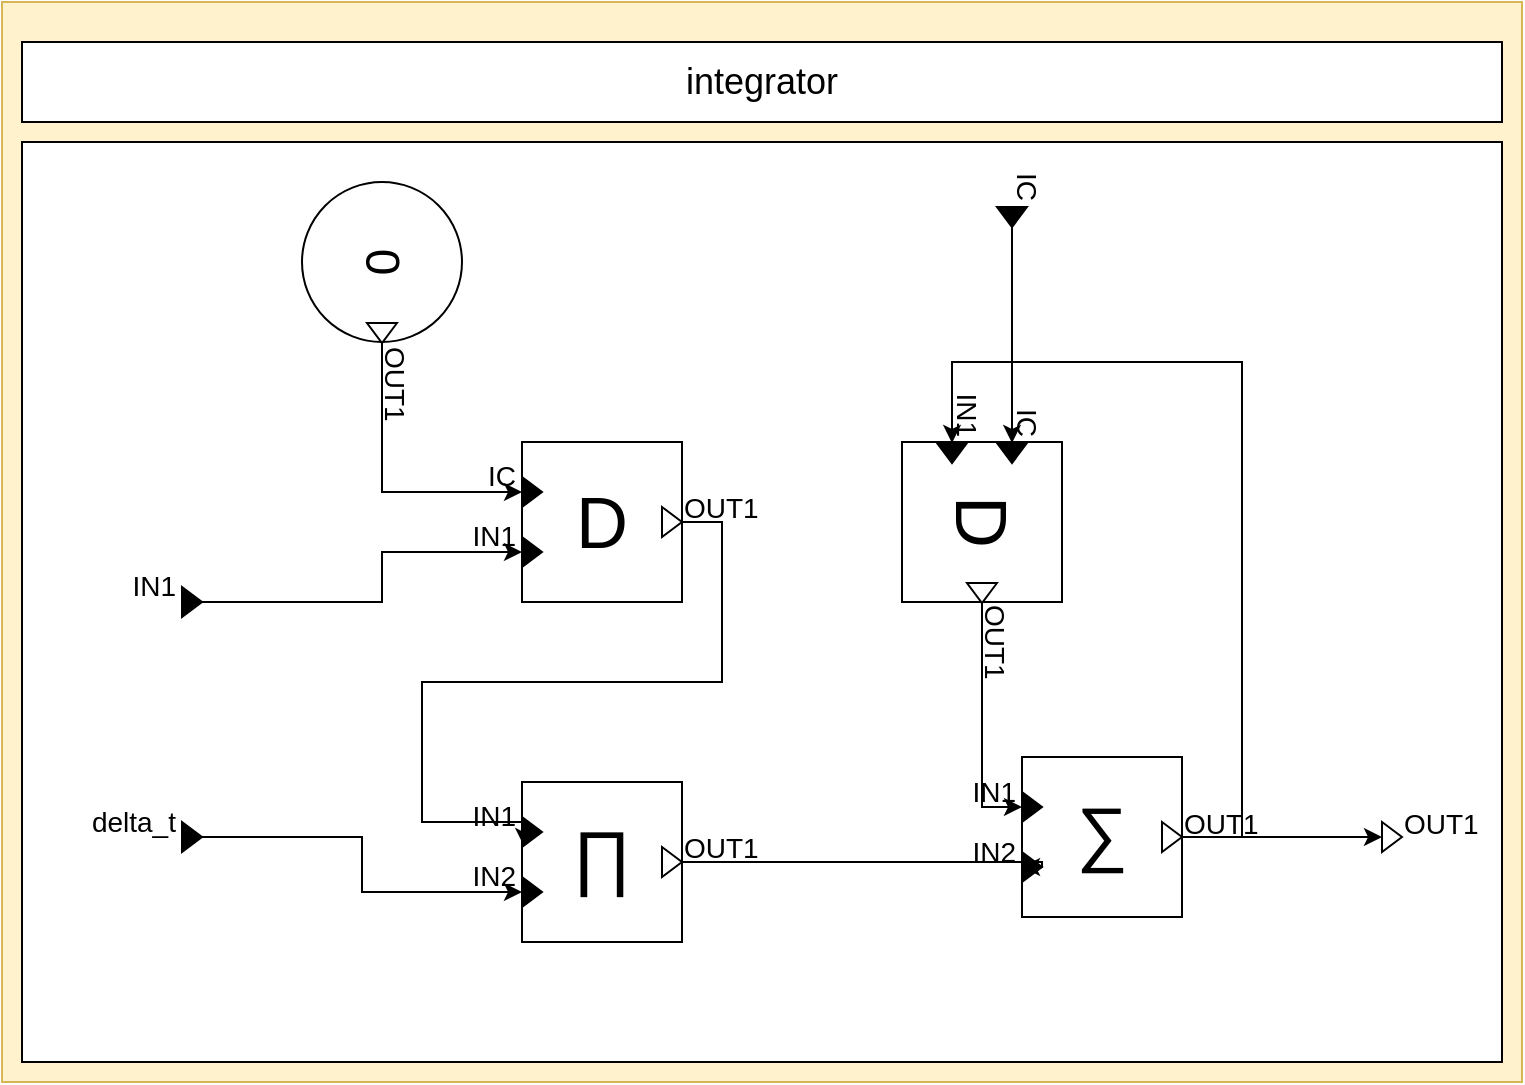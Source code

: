 <mxfile version="15.7.1" type="device"><diagram id="61EZx4Jj7Tb0g3POLb9q" name="Page-1"><mxGraphModel dx="2022" dy="1071" grid="1" gridSize="10" guides="1" tooltips="1" connect="1" arrows="1" fold="1" page="1" pageScale="1" pageWidth="850" pageHeight="1100" math="0" shadow="0"><root><mxCell id="0"/><mxCell id="1" parent="0"/><object label="" placeholders="1" class_name="IntegratorBlock" id="OYKi75jxuzL9cSu3RVWX-1"><mxCell style="rounded=0;whiteSpace=wrap;html=1;fillColor=#fff2cc;strokeColor=#d6b656;container=0;connectable=0;allowArrows=0;treeFolding=0;moveCells=0;treeMoving=0;comic=0;rotatable=0;expand=1;autosize=1;resizeWidth=1;resizeHeight=1;metaEdit=1;" vertex="1" parent="1"><mxGeometry x="40" y="280" width="760" height="540" as="geometry"><mxRectangle x="40" y="400" width="50" height="40" as="alternateBounds"/></mxGeometry></mxCell></object><object label="integrator" placeholders="1" id="OYKi75jxuzL9cSu3RVWX-2"><mxCell style="rounded=0;whiteSpace=wrap;html=1;fillColor=#ffffff;fontSize=18;connectable=0;allowArrows=0;rotatable=0;cloneable=0;deletable=0;" vertex="1" parent="OYKi75jxuzL9cSu3RVWX-1"><mxGeometry x="10" y="20" width="740" height="40" as="geometry"/></mxCell></object><mxCell id="OYKi75jxuzL9cSu3RVWX-3" value="" style="rounded=0;whiteSpace=wrap;html=1;fillColor=#ffffff;connectable=0;allowArrows=0;container=1;collapsible=0;portConstraintRotation=0;rotatable=0;cloneable=0;deletable=0;recursiveResize=0;" vertex="1" parent="OYKi75jxuzL9cSu3RVWX-1"><mxGeometry x="10" y="70" width="740" height="460" as="geometry"><mxRectangle x="10" y="70" width="50" height="40" as="alternateBounds"/></mxGeometry></mxCell><mxCell id="OYKi75jxuzL9cSu3RVWX-32" style="edgeStyle=orthogonalEdgeStyle;rounded=0;orthogonalLoop=1;jettySize=auto;html=1;exitX=1;exitY=0.5;exitDx=0;exitDy=0;entryX=0;entryY=0.5;entryDx=0;entryDy=0;" edge="1" parent="OYKi75jxuzL9cSu3RVWX-3" source="OYKi75jxuzL9cSu3RVWX-6" target="OYKi75jxuzL9cSu3RVWX-18"><mxGeometry relative="1" as="geometry"/></mxCell><object label="%name%" placeholders="1" name="IC" class_name="InputPortBlock" id="OYKi75jxuzL9cSu3RVWX-6"><mxCell style="triangle;fontSize=14;points=[[0,0.5],[1,0.5]];allowArrows=0;verticalAlign=middle;horizontal=1;spacingTop=0;align=right;spacingLeft=0;spacingRight=8;html=1;comic=0;treeFolding=0;treeMoving=0;resizable=0;movableLabel=1;spacing=2;aspect=fixed;fillColor=#000000;metaEdit=1;rotation=90;" vertex="1" parent="OYKi75jxuzL9cSu3RVWX-3"><mxGeometry x="490" y="30" width="10" height="15" as="geometry"><mxPoint x="-4" y="-8" as="offset"/></mxGeometry></mxCell></object><mxCell id="OYKi75jxuzL9cSu3RVWX-29" style="edgeStyle=orthogonalEdgeStyle;rounded=0;orthogonalLoop=1;jettySize=auto;html=1;exitX=1;exitY=0.5;exitDx=0;exitDy=0;entryX=0;entryY=0.5;entryDx=0;entryDy=0;" edge="1" parent="OYKi75jxuzL9cSu3RVWX-3" source="OYKi75jxuzL9cSu3RVWX-5" target="OYKi75jxuzL9cSu3RVWX-27"><mxGeometry relative="1" as="geometry"/></mxCell><object label="%name%" placeholders="1" name="delta_t" class_name="InputPortBlock" id="OYKi75jxuzL9cSu3RVWX-5"><mxCell style="triangle;fontSize=14;points=[[0,0.5],[1,0.5]];allowArrows=0;verticalAlign=middle;horizontal=1;spacingTop=0;align=right;spacingLeft=0;spacingRight=8;html=1;comic=0;treeFolding=0;treeMoving=0;resizable=0;movableLabel=1;spacing=2;aspect=fixed;fillColor=#000000;metaEdit=1;" vertex="1" parent="OYKi75jxuzL9cSu3RVWX-3"><mxGeometry x="80" y="340" width="10" height="15" as="geometry"><mxPoint x="-4" y="-8" as="offset"/></mxGeometry></mxCell></object><mxCell id="OYKi75jxuzL9cSu3RVWX-15" style="edgeStyle=orthogonalEdgeStyle;rounded=0;orthogonalLoop=1;jettySize=auto;html=1;exitX=0;exitY=0.5;exitDx=0;exitDy=0;entryX=0;entryY=0.5;entryDx=0;entryDy=0;" edge="1" parent="OYKi75jxuzL9cSu3RVWX-3" source="OYKi75jxuzL9cSu3RVWX-4" target="OYKi75jxuzL9cSu3RVWX-13"><mxGeometry relative="1" as="geometry"><Array as="points"><mxPoint x="180" y="230"/><mxPoint x="180" y="205"/></Array></mxGeometry></mxCell><object label="%name%" placeholders="1" name="IN1" class_name="InputPortBlock" id="OYKi75jxuzL9cSu3RVWX-4"><mxCell style="triangle;fontSize=14;points=[[0,0.5],[1,0.5]];allowArrows=0;verticalAlign=middle;horizontal=1;spacingTop=0;align=right;spacingLeft=0;spacingRight=8;html=1;comic=0;treeFolding=0;treeMoving=0;resizable=0;movableLabel=1;spacing=2;aspect=fixed;fillColor=#000000;metaEdit=1;" vertex="1" parent="OYKi75jxuzL9cSu3RVWX-3"><mxGeometry x="80" y="222.5" width="10" height="15" as="geometry"><mxPoint x="-4" y="-8" as="offset"/></mxGeometry></mxCell></object><object label="%value%" placeholders="1" value="0" block_name="y0" class_name="ConstantBlock" id="OYKi75jxuzL9cSu3RVWX-8"><mxCell style="ellipse;whiteSpace=wrap;html=1;comic=0;fillColor=#ffffff;fontSize=24;align=center;allowArrows=0;connectable=0;container=1;collapsible=0;recursiveResize=1;direction=west;resizable=0;metaEdit=1;rotation=90;" vertex="1" parent="OYKi75jxuzL9cSu3RVWX-3"><mxGeometry x="140" y="20" width="80" height="80" as="geometry"/></mxCell></object><object label="%name%" placeholders="1" name="OUT1" class_name="OutputPortBlock" id="OYKi75jxuzL9cSu3RVWX-9"><mxCell style="triangle;fillColor=#ffffff;fontSize=14;points=[[1,0.5]];allowArrows=0;verticalAlign=middle;horizontal=1;spacingTop=0;align=left;spacingLeft=4;spacingRight=0;html=1;comic=0;treeFolding=0;treeMoving=0;movable=1;resizable=0;rotatable=1;deletable=1;editable=1;connectable=1;movableLabel=1;spacing=2;aspect=fixed;metaEdit=1;rotation=90;" vertex="1" parent="OYKi75jxuzL9cSu3RVWX-8"><mxGeometry x="35" y="68" width="10" height="15" as="geometry"><mxPoint x="6" y="-7" as="offset"/></mxGeometry></mxCell></object><object label="%symbol%" placeholders="1" symbol="D" class_name="DelayBlock" block_name="delay" id="OYKi75jxuzL9cSu3RVWX-10"><mxCell style="whiteSpace=wrap;html=1;aspect=fixed;comic=0;fillColor=#FFFFFF;fontSize=36;align=center;resizable=0;container=1;collapsible=0;points=[];allowArrows=0;metaEdit=1;connectable=0;" vertex="1" parent="OYKi75jxuzL9cSu3RVWX-3"><mxGeometry x="250" y="150" width="80" height="80" as="geometry"/></mxCell></object><object label="%name%" placeholders="1" name="OUT1" class_name="OutputPortBlock" id="OYKi75jxuzL9cSu3RVWX-11"><mxCell style="triangle;fillColor=#ffffff;fontSize=14;points=[[1,0.5]];allowArrows=0;verticalAlign=middle;horizontal=1;spacingTop=0;align=left;spacingLeft=4;spacingRight=0;html=1;comic=0;treeFolding=0;treeMoving=0;movable=1;resizable=0;rotatable=1;deletable=1;editable=1;connectable=1;movableLabel=1;spacing=2;aspect=fixed;metaEdit=1;" vertex="1" parent="OYKi75jxuzL9cSu3RVWX-10"><mxGeometry x="70" y="32.5" width="10" height="15" as="geometry"><mxPoint x="5" y="-7" as="offset"/></mxGeometry></mxCell></object><object label="%name%" placeholders="1" name="IC" class_name="InputPortBlock" id="OYKi75jxuzL9cSu3RVWX-12"><mxCell style="triangle;fontSize=14;points=[[0,0.5]];allowArrows=0;verticalAlign=middle;horizontal=1;spacingTop=0;align=right;spacingLeft=0;spacingRight=8;html=1;comic=0;treeFolding=0;treeMoving=0;resizable=0;movableLabel=1;spacing=2;aspect=fixed;fillColor=#000000;metaEdit=1;" vertex="1" parent="OYKi75jxuzL9cSu3RVWX-10"><mxGeometry y="17.5" width="10" height="15" as="geometry"><mxPoint x="-4" y="-8" as="offset"/></mxGeometry></mxCell></object><object label="%name%" placeholders="1" name="IN1" class_name="InputPortBlock" id="OYKi75jxuzL9cSu3RVWX-13"><mxCell style="triangle;fontSize=14;points=[[0,0.5]];allowArrows=0;verticalAlign=middle;horizontal=1;spacingTop=0;align=right;spacingLeft=0;spacingRight=8;html=1;comic=0;treeFolding=0;treeMoving=0;resizable=0;movableLabel=1;spacing=2;aspect=fixed;fillColor=#000000;metaEdit=1;" vertex="1" parent="OYKi75jxuzL9cSu3RVWX-10"><mxGeometry y="47.5" width="10" height="15" as="geometry"><mxPoint x="-4" y="-8" as="offset"/></mxGeometry></mxCell></object><mxCell id="OYKi75jxuzL9cSu3RVWX-14" style="edgeStyle=orthogonalEdgeStyle;rounded=0;orthogonalLoop=1;jettySize=auto;html=1;exitX=1;exitY=0.5;exitDx=0;exitDy=0;entryX=0;entryY=0.5;entryDx=0;entryDy=0;" edge="1" parent="OYKi75jxuzL9cSu3RVWX-3" source="OYKi75jxuzL9cSu3RVWX-9" target="OYKi75jxuzL9cSu3RVWX-12"><mxGeometry relative="1" as="geometry"/></mxCell><object label="%symbol%" placeholders="1" symbol="D" class_name="DelayBlock" block_name="delayState" id="OYKi75jxuzL9cSu3RVWX-16"><mxCell style="whiteSpace=wrap;html=1;aspect=fixed;comic=0;fillColor=#FFFFFF;fontSize=36;align=center;resizable=0;container=1;collapsible=0;points=[];allowArrows=0;metaEdit=1;connectable=0;rotation=90;" vertex="1" parent="OYKi75jxuzL9cSu3RVWX-3"><mxGeometry x="440" y="150" width="80" height="80" as="geometry"/></mxCell></object><object label="%name%" placeholders="1" name="OUT1" class_name="OutputPortBlock" id="OYKi75jxuzL9cSu3RVWX-17"><mxCell style="triangle;fillColor=#ffffff;fontSize=14;points=[[1,0.5]];allowArrows=0;verticalAlign=middle;horizontal=1;spacingTop=0;align=left;spacingLeft=4;spacingRight=0;html=1;comic=0;treeFolding=0;treeMoving=0;movable=1;resizable=0;rotatable=1;deletable=1;editable=1;connectable=1;movableLabel=1;spacing=2;aspect=fixed;metaEdit=1;rotation=90;" vertex="1" parent="OYKi75jxuzL9cSu3RVWX-16"><mxGeometry x="35" y="68" width="10" height="15" as="geometry"><mxPoint x="5" y="-7" as="offset"/></mxGeometry></mxCell></object><object label="%name%" placeholders="1" name="IC" class_name="InputPortBlock" id="OYKi75jxuzL9cSu3RVWX-18"><mxCell style="triangle;fontSize=14;points=[[0,0.5]];allowArrows=0;verticalAlign=middle;horizontal=1;spacingTop=0;align=right;spacingLeft=0;spacingRight=8;html=1;comic=0;treeFolding=0;treeMoving=0;resizable=0;movableLabel=1;spacing=2;aspect=fixed;fillColor=#000000;metaEdit=1;rotation=90;" vertex="1" parent="OYKi75jxuzL9cSu3RVWX-16"><mxGeometry x="50" y="-2" width="10" height="15" as="geometry"><mxPoint x="-4" y="-8" as="offset"/></mxGeometry></mxCell></object><object label="%name%" placeholders="1" name="IN1" class_name="InputPortBlock" id="OYKi75jxuzL9cSu3RVWX-19"><mxCell style="triangle;fontSize=14;points=[[0,0.5]];allowArrows=0;verticalAlign=middle;horizontal=1;spacingTop=0;align=right;spacingLeft=0;spacingRight=8;html=1;comic=0;treeFolding=0;treeMoving=0;resizable=0;movableLabel=1;spacing=2;aspect=fixed;fillColor=#000000;metaEdit=1;rotation=90;" vertex="1" parent="OYKi75jxuzL9cSu3RVWX-16"><mxGeometry x="20" y="-2" width="10" height="15" as="geometry"><mxPoint x="-4" y="-8" as="offset"/></mxGeometry></mxCell></object><object label="%symbol%" placeholders="1" symbol="&amp;sum;" class_name="AdderBlock" block_name="sum" id="OYKi75jxuzL9cSu3RVWX-20"><mxCell style="whiteSpace=wrap;html=1;aspect=fixed;comic=0;fillColor=#FFFFFF;fontSize=36;align=center;resizable=0;container=1;collapsible=0;points=[];allowArrows=0;spacingTop=-6;metaEdit=1;connectable=0;" vertex="1" parent="OYKi75jxuzL9cSu3RVWX-3"><mxGeometry x="500" y="307.5" width="80" height="80" as="geometry"/></mxCell></object><object label="%name%" placeholders="1" name="OUT1" class_name="OutputPortBlock" id="OYKi75jxuzL9cSu3RVWX-21"><mxCell style="triangle;fillColor=#ffffff;fontSize=14;points=[[1,0.5]];allowArrows=0;verticalAlign=middle;horizontal=1;spacingTop=0;align=left;spacingLeft=4;spacingRight=0;html=1;comic=0;treeFolding=0;treeMoving=0;movable=1;resizable=0;rotatable=1;deletable=1;editable=1;connectable=1;movableLabel=1;spacing=2;aspect=fixed;metaEdit=1;" vertex="1" parent="OYKi75jxuzL9cSu3RVWX-20"><mxGeometry x="70" y="32.5" width="10" height="15" as="geometry"><mxPoint x="5" y="-7" as="offset"/></mxGeometry></mxCell></object><object label="%name%" placeholders="1" name="IN1" class_name="InputPortBlock" id="OYKi75jxuzL9cSu3RVWX-22"><mxCell style="triangle;fontSize=14;points=[[0,0.5]];allowArrows=0;verticalAlign=middle;horizontal=1;spacingTop=0;align=right;spacingLeft=0;spacingRight=8;html=1;comic=0;treeFolding=0;treeMoving=0;resizable=0;movableLabel=1;spacing=2;aspect=fixed;fillColor=#000000;metaEdit=1;" vertex="1" parent="OYKi75jxuzL9cSu3RVWX-20"><mxGeometry y="17.5" width="10" height="15" as="geometry"><mxPoint x="-4" y="-8" as="offset"/></mxGeometry></mxCell></object><object label="%name%" placeholders="1" name="IN2" class_name="InputPortBlock" id="OYKi75jxuzL9cSu3RVWX-23"><mxCell style="triangle;fontSize=14;points=[[0,0.5]];allowArrows=0;verticalAlign=middle;horizontal=1;spacingTop=0;align=right;spacingLeft=0;spacingRight=8;html=1;comic=0;treeFolding=0;treeMoving=0;resizable=0;movableLabel=1;spacing=2;aspect=fixed;fillColor=#000000;metaEdit=1;" vertex="1" parent="OYKi75jxuzL9cSu3RVWX-20"><mxGeometry y="47.5" width="10" height="15" as="geometry"><mxPoint x="-4" y="-8" as="offset"/></mxGeometry></mxCell></object><object label="%symbol%" placeholders="1" symbol="&amp;prod;" class_name="ProductBlock" block_name="multiply" id="OYKi75jxuzL9cSu3RVWX-24"><mxCell style="whiteSpace=wrap;html=1;aspect=fixed;comic=0;fillColor=#FFFFFF;fontSize=36;align=center;resizable=0;container=1;collapsible=0;points=[];allowArrows=0;spacingTop=-6;metaEdit=1;connectable=0;" vertex="1" parent="OYKi75jxuzL9cSu3RVWX-3"><mxGeometry x="250" y="320" width="80" height="80" as="geometry"/></mxCell></object><object label="%name%" placeholders="1" name="OUT1" class_name="OutputPortBlock" id="OYKi75jxuzL9cSu3RVWX-25"><mxCell style="triangle;fillColor=#ffffff;fontSize=14;points=[[1,0.5]];allowArrows=0;verticalAlign=middle;horizontal=1;spacingTop=0;align=left;spacingLeft=4;spacingRight=0;html=1;comic=0;treeFolding=0;treeMoving=0;movable=1;resizable=0;rotatable=1;deletable=1;editable=1;connectable=1;movableLabel=1;spacing=2;aspect=fixed;metaEdit=1;" vertex="1" parent="OYKi75jxuzL9cSu3RVWX-24"><mxGeometry x="70" y="32.5" width="10" height="15" as="geometry"><mxPoint x="5" y="-7" as="offset"/></mxGeometry></mxCell></object><object label="%name%" placeholders="1" name="IN1" class_name="InputPortBlock" id="OYKi75jxuzL9cSu3RVWX-26"><mxCell style="triangle;fontSize=14;points=[[0,0.5]];allowArrows=0;verticalAlign=middle;horizontal=1;spacingTop=0;align=right;spacingLeft=0;spacingRight=8;html=1;comic=0;treeFolding=0;treeMoving=0;resizable=0;movableLabel=1;spacing=2;aspect=fixed;fillColor=#000000;metaEdit=1;" vertex="1" parent="OYKi75jxuzL9cSu3RVWX-24"><mxGeometry y="17.5" width="10" height="15" as="geometry"><mxPoint x="-4" y="-8" as="offset"/></mxGeometry></mxCell></object><object label="%name%" placeholders="1" name="IN2" class_name="InputPortBlock" id="OYKi75jxuzL9cSu3RVWX-27"><mxCell style="triangle;fontSize=14;points=[[0,0.5]];allowArrows=0;verticalAlign=middle;horizontal=1;spacingTop=0;align=right;spacingLeft=0;spacingRight=8;html=1;comic=0;treeFolding=0;treeMoving=0;resizable=0;movableLabel=1;spacing=2;aspect=fixed;fillColor=#000000;metaEdit=1;" vertex="1" parent="OYKi75jxuzL9cSu3RVWX-24"><mxGeometry y="47.5" width="10" height="15" as="geometry"><mxPoint x="-4" y="-8" as="offset"/></mxGeometry></mxCell></object><mxCell id="OYKi75jxuzL9cSu3RVWX-28" style="edgeStyle=orthogonalEdgeStyle;rounded=0;orthogonalLoop=1;jettySize=auto;html=1;exitX=1;exitY=0.5;exitDx=0;exitDy=0;entryX=0;entryY=0.5;entryDx=0;entryDy=0;" edge="1" parent="OYKi75jxuzL9cSu3RVWX-3" source="OYKi75jxuzL9cSu3RVWX-25" target="OYKi75jxuzL9cSu3RVWX-23"><mxGeometry relative="1" as="geometry"><mxPoint x="430" y="370" as="targetPoint"/><Array as="points"><mxPoint x="510" y="360"/></Array></mxGeometry></mxCell><mxCell id="OYKi75jxuzL9cSu3RVWX-30" style="edgeStyle=orthogonalEdgeStyle;rounded=0;orthogonalLoop=1;jettySize=auto;html=1;exitX=1;exitY=0.5;exitDx=0;exitDy=0;entryX=0.1;entryY=0.967;entryDx=0;entryDy=0;entryPerimeter=0;" edge="1" parent="OYKi75jxuzL9cSu3RVWX-3" source="OYKi75jxuzL9cSu3RVWX-11" target="OYKi75jxuzL9cSu3RVWX-26"><mxGeometry relative="1" as="geometry"><mxPoint x="350" y="280" as="targetPoint"/><Array as="points"><mxPoint x="350" y="190"/><mxPoint x="350" y="270"/><mxPoint x="200" y="270"/><mxPoint x="200" y="340"/></Array></mxGeometry></mxCell><mxCell id="OYKi75jxuzL9cSu3RVWX-31" style="edgeStyle=orthogonalEdgeStyle;rounded=0;orthogonalLoop=1;jettySize=auto;html=1;exitX=1;exitY=0.5;exitDx=0;exitDy=0;entryX=0;entryY=0.5;entryDx=0;entryDy=0;" edge="1" parent="OYKi75jxuzL9cSu3RVWX-3" source="OYKi75jxuzL9cSu3RVWX-17" target="OYKi75jxuzL9cSu3RVWX-22"><mxGeometry relative="1" as="geometry"><mxPoint x="460" y="330" as="targetPoint"/><Array as="points"><mxPoint x="480" y="333"/></Array></mxGeometry></mxCell><mxCell id="OYKi75jxuzL9cSu3RVWX-35" style="edgeStyle=orthogonalEdgeStyle;rounded=0;orthogonalLoop=1;jettySize=auto;html=1;exitX=1;exitY=0.5;exitDx=0;exitDy=0;entryX=0;entryY=0.5;entryDx=0;entryDy=0;" edge="1" parent="OYKi75jxuzL9cSu3RVWX-3" source="OYKi75jxuzL9cSu3RVWX-21" target="OYKi75jxuzL9cSu3RVWX-19"><mxGeometry relative="1" as="geometry"><Array as="points"><mxPoint x="610" y="348"/><mxPoint x="610" y="110"/><mxPoint x="465" y="110"/></Array></mxGeometry></mxCell><object label="%name%" placeholders="1" name="OUT1" class_name="OutputPortBlock" id="7xN29mHDemjNCFeN8RGA-1"><mxCell style="triangle;fillColor=#ffffff;fontSize=14;points=[[0,0.5],[1,0.5]];allowArrows=0;verticalAlign=middle;horizontal=1;spacingTop=0;align=left;spacingLeft=4;spacingRight=0;html=1;comic=0;treeFolding=0;treeMoving=0;movable=1;resizable=0;rotatable=1;deletable=1;editable=1;connectable=1;movableLabel=1;spacing=2;aspect=fixed;metaEdit=1;" vertex="1" parent="OYKi75jxuzL9cSu3RVWX-3"><mxGeometry x="680" y="340" width="10" height="15" as="geometry"><mxPoint x="5" y="-7" as="offset"/></mxGeometry></mxCell></object><mxCell id="7xN29mHDemjNCFeN8RGA-2" style="edgeStyle=orthogonalEdgeStyle;rounded=0;orthogonalLoop=1;jettySize=auto;html=1;exitX=1;exitY=0.5;exitDx=0;exitDy=0;entryX=0;entryY=0.5;entryDx=0;entryDy=0;" edge="1" parent="OYKi75jxuzL9cSu3RVWX-3" source="OYKi75jxuzL9cSu3RVWX-21" target="7xN29mHDemjNCFeN8RGA-1"><mxGeometry relative="1" as="geometry"/></mxCell></root></mxGraphModel></diagram></mxfile>